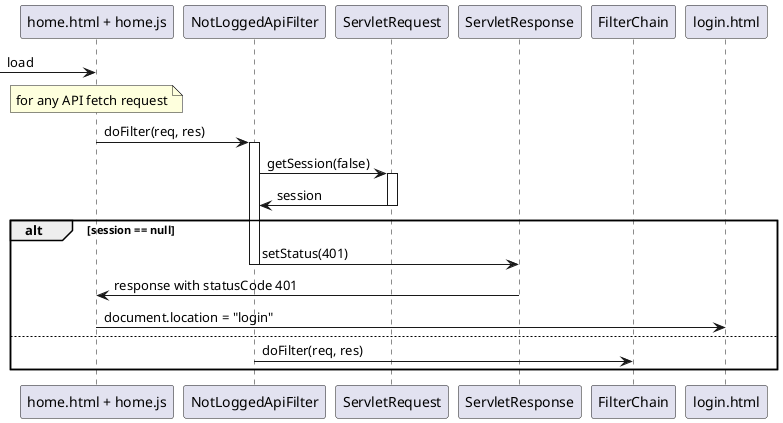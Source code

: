 @startuml
participant "home.html + home.js" as js
participant NotLoggedApiFilter as filter
participant ServletRequest as req
participant ServletResponse as resp
participant FilterChain as chain

-> js : load

note over js
    for any API fetch request
end note
js -> filter ++ : doFilter(req, res)

filter -> req ++ : getSession(false)
req -> filter -- : session

alt session == null
    filter -> resp -- : setStatus(401)
    resp -> js -- : response with statusCode 401
    js -> login.html : document.location = "login"
else
    filter -> chain -- : doFilter(req, res)
end

@enduml